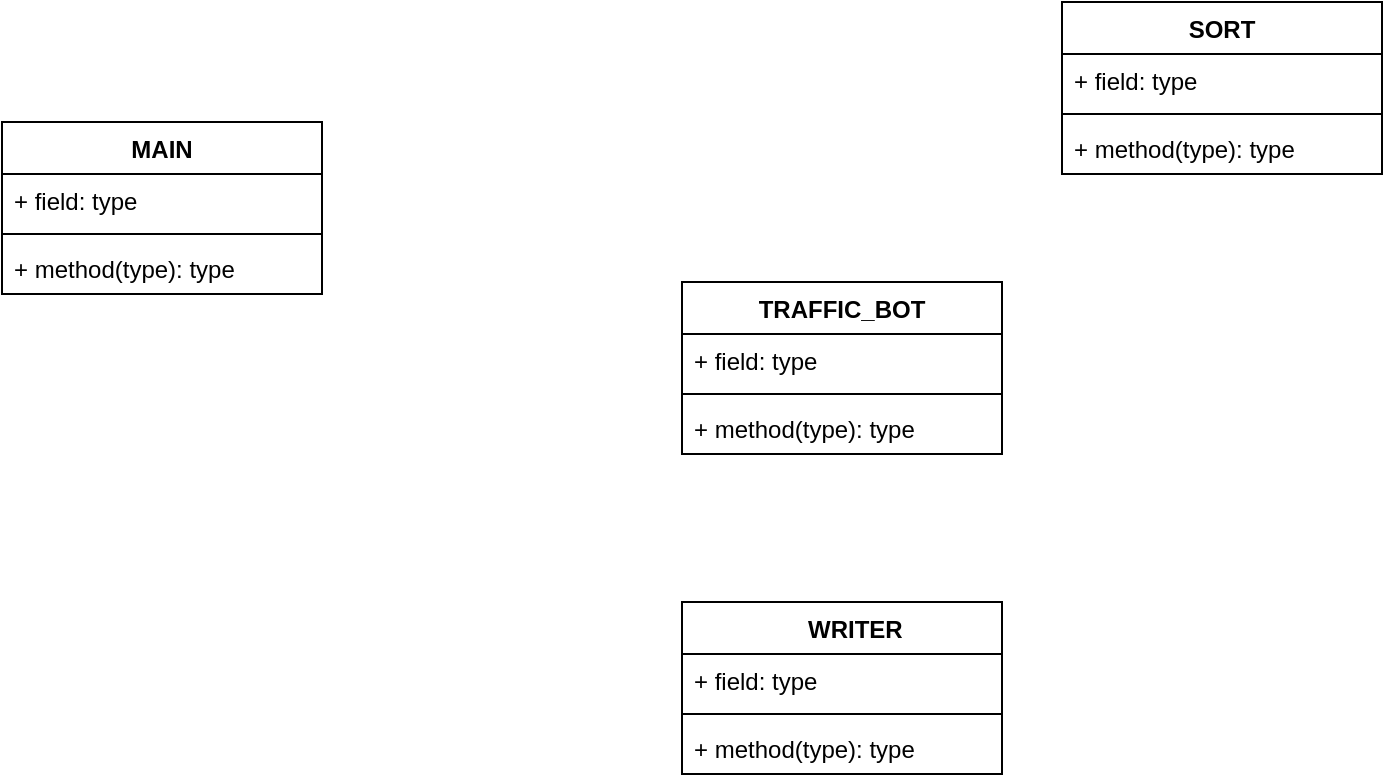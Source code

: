 <mxfile version="17.2.6" type="github" pages="2">
  <diagram id="C5RBs43oDa-KdzZeNtuy" name="Page-1">
    <mxGraphModel dx="1422" dy="764" grid="1" gridSize="10" guides="1" tooltips="1" connect="1" arrows="1" fold="1" page="1" pageScale="1" pageWidth="1169" pageHeight="827" math="0" shadow="0">
      <root>
        <mxCell id="WIyWlLk6GJQsqaUBKTNV-0" />
        <mxCell id="WIyWlLk6GJQsqaUBKTNV-1" parent="WIyWlLk6GJQsqaUBKTNV-0" />
        <mxCell id="EGtp1TQv4DG57AzsSo34-10" value="    WRITER" style="swimlane;fontStyle=1;align=center;verticalAlign=top;childLayout=stackLayout;horizontal=1;startSize=26;horizontalStack=0;resizeParent=1;resizeParentMax=0;resizeLast=0;collapsible=1;marginBottom=0;" vertex="1" parent="WIyWlLk6GJQsqaUBKTNV-1">
          <mxGeometry x="400" y="480" width="160" height="86" as="geometry" />
        </mxCell>
        <mxCell id="EGtp1TQv4DG57AzsSo34-11" value="+ field: type" style="text;strokeColor=none;fillColor=none;align=left;verticalAlign=top;spacingLeft=4;spacingRight=4;overflow=hidden;rotatable=0;points=[[0,0.5],[1,0.5]];portConstraint=eastwest;" vertex="1" parent="EGtp1TQv4DG57AzsSo34-10">
          <mxGeometry y="26" width="160" height="26" as="geometry" />
        </mxCell>
        <mxCell id="EGtp1TQv4DG57AzsSo34-12" value="" style="line;strokeWidth=1;fillColor=none;align=left;verticalAlign=middle;spacingTop=-1;spacingLeft=3;spacingRight=3;rotatable=0;labelPosition=right;points=[];portConstraint=eastwest;" vertex="1" parent="EGtp1TQv4DG57AzsSo34-10">
          <mxGeometry y="52" width="160" height="8" as="geometry" />
        </mxCell>
        <mxCell id="EGtp1TQv4DG57AzsSo34-13" value="+ method(type): type" style="text;strokeColor=none;fillColor=none;align=left;verticalAlign=top;spacingLeft=4;spacingRight=4;overflow=hidden;rotatable=0;points=[[0,0.5],[1,0.5]];portConstraint=eastwest;" vertex="1" parent="EGtp1TQv4DG57AzsSo34-10">
          <mxGeometry y="60" width="160" height="26" as="geometry" />
        </mxCell>
        <mxCell id="EGtp1TQv4DG57AzsSo34-14" value="MAIN" style="swimlane;fontStyle=1;align=center;verticalAlign=top;childLayout=stackLayout;horizontal=1;startSize=26;horizontalStack=0;resizeParent=1;resizeParentMax=0;resizeLast=0;collapsible=1;marginBottom=0;" vertex="1" parent="WIyWlLk6GJQsqaUBKTNV-1">
          <mxGeometry x="60" y="240" width="160" height="86" as="geometry" />
        </mxCell>
        <mxCell id="EGtp1TQv4DG57AzsSo34-15" value="+ field: type" style="text;strokeColor=none;fillColor=none;align=left;verticalAlign=top;spacingLeft=4;spacingRight=4;overflow=hidden;rotatable=0;points=[[0,0.5],[1,0.5]];portConstraint=eastwest;" vertex="1" parent="EGtp1TQv4DG57AzsSo34-14">
          <mxGeometry y="26" width="160" height="26" as="geometry" />
        </mxCell>
        <mxCell id="EGtp1TQv4DG57AzsSo34-16" value="" style="line;strokeWidth=1;fillColor=none;align=left;verticalAlign=middle;spacingTop=-1;spacingLeft=3;spacingRight=3;rotatable=0;labelPosition=right;points=[];portConstraint=eastwest;" vertex="1" parent="EGtp1TQv4DG57AzsSo34-14">
          <mxGeometry y="52" width="160" height="8" as="geometry" />
        </mxCell>
        <mxCell id="EGtp1TQv4DG57AzsSo34-17" value="+ method(type): type" style="text;strokeColor=none;fillColor=none;align=left;verticalAlign=top;spacingLeft=4;spacingRight=4;overflow=hidden;rotatable=0;points=[[0,0.5],[1,0.5]];portConstraint=eastwest;" vertex="1" parent="EGtp1TQv4DG57AzsSo34-14">
          <mxGeometry y="60" width="160" height="26" as="geometry" />
        </mxCell>
        <mxCell id="YtejB4cP1t2pLZDHMYM2-2" value="SORT" style="swimlane;fontStyle=1;align=center;verticalAlign=top;childLayout=stackLayout;horizontal=1;startSize=26;horizontalStack=0;resizeParent=1;resizeParentMax=0;resizeLast=0;collapsible=1;marginBottom=0;" vertex="1" parent="WIyWlLk6GJQsqaUBKTNV-1">
          <mxGeometry x="590" y="180" width="160" height="86" as="geometry" />
        </mxCell>
        <mxCell id="YtejB4cP1t2pLZDHMYM2-3" value="+ field: type" style="text;strokeColor=none;fillColor=none;align=left;verticalAlign=top;spacingLeft=4;spacingRight=4;overflow=hidden;rotatable=0;points=[[0,0.5],[1,0.5]];portConstraint=eastwest;" vertex="1" parent="YtejB4cP1t2pLZDHMYM2-2">
          <mxGeometry y="26" width="160" height="26" as="geometry" />
        </mxCell>
        <mxCell id="YtejB4cP1t2pLZDHMYM2-4" value="" style="line;strokeWidth=1;fillColor=none;align=left;verticalAlign=middle;spacingTop=-1;spacingLeft=3;spacingRight=3;rotatable=0;labelPosition=right;points=[];portConstraint=eastwest;" vertex="1" parent="YtejB4cP1t2pLZDHMYM2-2">
          <mxGeometry y="52" width="160" height="8" as="geometry" />
        </mxCell>
        <mxCell id="YtejB4cP1t2pLZDHMYM2-5" value="+ method(type): type" style="text;strokeColor=none;fillColor=none;align=left;verticalAlign=top;spacingLeft=4;spacingRight=4;overflow=hidden;rotatable=0;points=[[0,0.5],[1,0.5]];portConstraint=eastwest;" vertex="1" parent="YtejB4cP1t2pLZDHMYM2-2">
          <mxGeometry y="60" width="160" height="26" as="geometry" />
        </mxCell>
        <mxCell id="EGtp1TQv4DG57AzsSo34-18" value="TRAFFIC_BOT" style="swimlane;fontStyle=1;align=center;verticalAlign=top;childLayout=stackLayout;horizontal=1;startSize=26;horizontalStack=0;resizeParent=1;resizeParentMax=0;resizeLast=0;collapsible=1;marginBottom=0;" vertex="1" parent="WIyWlLk6GJQsqaUBKTNV-1">
          <mxGeometry x="400" y="320" width="160" height="86" as="geometry" />
        </mxCell>
        <mxCell id="EGtp1TQv4DG57AzsSo34-19" value="+ field: type" style="text;strokeColor=none;fillColor=none;align=left;verticalAlign=top;spacingLeft=4;spacingRight=4;overflow=hidden;rotatable=0;points=[[0,0.5],[1,0.5]];portConstraint=eastwest;" vertex="1" parent="EGtp1TQv4DG57AzsSo34-18">
          <mxGeometry y="26" width="160" height="26" as="geometry" />
        </mxCell>
        <mxCell id="EGtp1TQv4DG57AzsSo34-20" value="" style="line;strokeWidth=1;fillColor=none;align=left;verticalAlign=middle;spacingTop=-1;spacingLeft=3;spacingRight=3;rotatable=0;labelPosition=right;points=[];portConstraint=eastwest;" vertex="1" parent="EGtp1TQv4DG57AzsSo34-18">
          <mxGeometry y="52" width="160" height="8" as="geometry" />
        </mxCell>
        <mxCell id="EGtp1TQv4DG57AzsSo34-21" value="+ method(type): type" style="text;strokeColor=none;fillColor=none;align=left;verticalAlign=top;spacingLeft=4;spacingRight=4;overflow=hidden;rotatable=0;points=[[0,0.5],[1,0.5]];portConstraint=eastwest;" vertex="1" parent="EGtp1TQv4DG57AzsSo34-18">
          <mxGeometry y="60" width="160" height="26" as="geometry" />
        </mxCell>
      </root>
    </mxGraphModel>
  </diagram>
  <diagram id="U1nu4J6twDSCkggN8Pib" name="Page-2">
    <mxGraphModel dx="1422" dy="764" grid="1" gridSize="10" guides="1" tooltips="1" connect="1" arrows="1" fold="1" page="1" pageScale="1" pageWidth="850" pageHeight="1100" math="0" shadow="0">
      <root>
        <mxCell id="0" />
        <mxCell id="1" parent="0" />
        <mxCell id="jK6BRR0nQKaQ_rwg_R83-1" value="USER" style="shape=umlActor;verticalLabelPosition=bottom;verticalAlign=top;html=1;" parent="1" vertex="1">
          <mxGeometry x="130" y="170" width="30" height="60" as="geometry" />
        </mxCell>
        <mxCell id="jK6BRR0nQKaQ_rwg_R83-2" value="set input path (mp4)" style="html=1;" parent="1" vertex="1">
          <mxGeometry x="290" y="20" width="110" height="50" as="geometry" />
        </mxCell>
        <mxCell id="jK6BRR0nQKaQ_rwg_R83-3" value="Requirements&lt;p&gt;- user input path&lt;/p&gt;&lt;p&gt;- user output path&lt;/p&gt;&lt;p&gt;- area of interest (intersection line)&lt;br&gt;&lt;/p&gt;&lt;div&gt;&lt;br&gt;&lt;/div&gt;&lt;div&gt;Optional&lt;br&gt;- yolo directory&lt;br&gt;- confidence level&lt;br&gt;- threshold level&lt;br&gt;&lt;br&gt;&lt;br&gt;&lt;br&gt;NOTES:&lt;br&gt;area of interest is calculated by tkinter mouse coord and right click (for first and second points)&lt;br&gt;&lt;/div&gt;" style="text;html=1;strokeColor=none;fillColor=none;spacing=5;spacingTop=-20;whiteSpace=wrap;overflow=hidden;rounded=0;" parent="1" vertex="1">
          <mxGeometry x="610" y="30" width="190" height="310" as="geometry" />
        </mxCell>
        <mxCell id="jK6BRR0nQKaQ_rwg_R83-4" value="set yolo directory" style="html=1;" parent="1" vertex="1">
          <mxGeometry x="290" y="150" width="110" height="50" as="geometry" />
        </mxCell>
        <mxCell id="jK6BRR0nQKaQ_rwg_R83-5" value="&lt;div&gt;set confidence level (&lt;/div&gt;&lt;div&gt;default: 50%)&lt;/div&gt;&lt;div&gt;&lt;br&gt;&lt;/div&gt;" style="html=1;" parent="1" vertex="1">
          <mxGeometry x="290" y="230" width="110" height="50" as="geometry" />
        </mxCell>
        <mxCell id="jK6BRR0nQKaQ_rwg_R83-6" value="&lt;div&gt;set threshold NMS &lt;br&gt;&lt;/div&gt;&lt;div&gt;(default: 40%)&lt;/div&gt;" style="html=1;" parent="1" vertex="1">
          <mxGeometry x="290" y="330" width="110" height="50" as="geometry" />
        </mxCell>
        <mxCell id="jK6BRR0nQKaQ_rwg_R83-7" value="set output path (csv)" style="html=1;" parent="1" vertex="1">
          <mxGeometry x="290" y="80" width="110" height="50" as="geometry" />
        </mxCell>
        <mxCell id="jK6BRR0nQKaQ_rwg_R83-14" value="" style="endArrow=classic;html=1;rounded=0;entryX=0;entryY=0.5;entryDx=0;entryDy=0;" parent="1" target="jK6BRR0nQKaQ_rwg_R83-2" edge="1">
          <mxGeometry width="50" height="50" relative="1" as="geometry">
            <mxPoint x="160" y="180" as="sourcePoint" />
            <mxPoint x="210" y="130" as="targetPoint" />
          </mxGeometry>
        </mxCell>
        <mxCell id="jK6BRR0nQKaQ_rwg_R83-16" value="" style="endArrow=classic;html=1;rounded=0;entryX=0;entryY=0.5;entryDx=0;entryDy=0;" parent="1" target="jK6BRR0nQKaQ_rwg_R83-7" edge="1">
          <mxGeometry width="50" height="50" relative="1" as="geometry">
            <mxPoint x="160" y="190" as="sourcePoint" />
            <mxPoint x="210" y="140" as="targetPoint" />
          </mxGeometry>
        </mxCell>
        <mxCell id="jK6BRR0nQKaQ_rwg_R83-17" value="" style="endArrow=classic;html=1;rounded=0;entryX=0;entryY=0.5;entryDx=0;entryDy=0;" parent="1" target="jK6BRR0nQKaQ_rwg_R83-4" edge="1">
          <mxGeometry width="50" height="50" relative="1" as="geometry">
            <mxPoint x="150" y="200" as="sourcePoint" />
            <mxPoint x="190" y="150" as="targetPoint" />
          </mxGeometry>
        </mxCell>
        <mxCell id="jK6BRR0nQKaQ_rwg_R83-18" value="" style="endArrow=classic;html=1;rounded=0;entryX=0;entryY=0.5;entryDx=0;entryDy=0;" parent="1" target="jK6BRR0nQKaQ_rwg_R83-5" edge="1">
          <mxGeometry width="50" height="50" relative="1" as="geometry">
            <mxPoint x="150" y="210" as="sourcePoint" />
            <mxPoint x="200" y="160" as="targetPoint" />
          </mxGeometry>
        </mxCell>
        <mxCell id="jK6BRR0nQKaQ_rwg_R83-19" value="" style="endArrow=classic;html=1;rounded=0;entryX=0;entryY=0.5;entryDx=0;entryDy=0;" parent="1" source="jK6BRR0nQKaQ_rwg_R83-1" target="jK6BRR0nQKaQ_rwg_R83-6" edge="1">
          <mxGeometry width="50" height="50" relative="1" as="geometry">
            <mxPoint x="170" y="210" as="sourcePoint" />
            <mxPoint x="220" y="160" as="targetPoint" />
          </mxGeometry>
        </mxCell>
      </root>
    </mxGraphModel>
  </diagram>
</mxfile>
